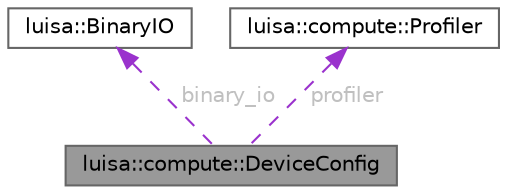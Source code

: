 digraph "luisa::compute::DeviceConfig"
{
 // LATEX_PDF_SIZE
  bgcolor="transparent";
  edge [fontname=Helvetica,fontsize=10,labelfontname=Helvetica,labelfontsize=10];
  node [fontname=Helvetica,fontsize=10,shape=box,height=0.2,width=0.4];
  Node1 [id="Node000001",label="luisa::compute::DeviceConfig",height=0.2,width=0.4,color="gray40", fillcolor="grey60", style="filled", fontcolor="black",tooltip=" "];
  Node2 -> Node1 [id="edge1_Node000001_Node000002",dir="back",color="darkorchid3",style="dashed",tooltip=" ",label=" binary_io",fontcolor="grey" ];
  Node2 [id="Node000002",label="luisa::BinaryIO",height=0.2,width=0.4,color="gray40", fillcolor="white", style="filled",URL="$classluisa_1_1_binary_i_o.html",tooltip=" "];
  Node3 -> Node1 [id="edge2_Node000001_Node000003",dir="back",color="darkorchid3",style="dashed",tooltip=" ",label=" profiler",fontcolor="grey" ];
  Node3 [id="Node000003",label="luisa::compute::Profiler",height=0.2,width=0.4,color="gray40", fillcolor="white", style="filled",URL="$classluisa_1_1compute_1_1_profiler.html",tooltip=" "];
}
